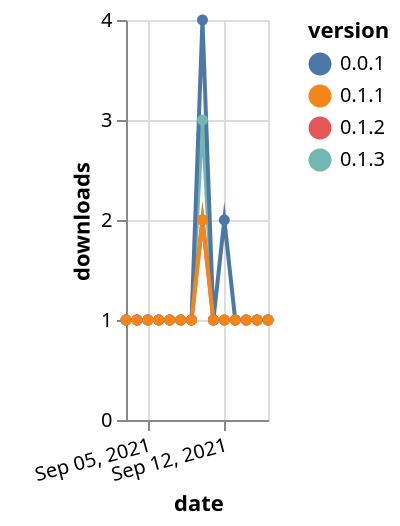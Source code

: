 {"$schema": "https://vega.github.io/schema/vega-lite/v5.json", "description": "A simple bar chart with embedded data.", "data": {"values": [{"date": "2021-09-03", "total": 249, "delta": 1, "version": "0.1.3"}, {"date": "2021-09-04", "total": 250, "delta": 1, "version": "0.1.3"}, {"date": "2021-09-05", "total": 251, "delta": 1, "version": "0.1.3"}, {"date": "2021-09-06", "total": 252, "delta": 1, "version": "0.1.3"}, {"date": "2021-09-07", "total": 253, "delta": 1, "version": "0.1.3"}, {"date": "2021-09-08", "total": 254, "delta": 1, "version": "0.1.3"}, {"date": "2021-09-09", "total": 255, "delta": 1, "version": "0.1.3"}, {"date": "2021-09-10", "total": 258, "delta": 3, "version": "0.1.3"}, {"date": "2021-09-11", "total": 259, "delta": 1, "version": "0.1.3"}, {"date": "2021-09-12", "total": 260, "delta": 1, "version": "0.1.3"}, {"date": "2021-09-13", "total": 261, "delta": 1, "version": "0.1.3"}, {"date": "2021-09-14", "total": 262, "delta": 1, "version": "0.1.3"}, {"date": "2021-09-15", "total": 263, "delta": 1, "version": "0.1.3"}, {"date": "2021-09-16", "total": 264, "delta": 1, "version": "0.1.3"}, {"date": "2021-09-03", "total": 188, "delta": 1, "version": "0.1.2"}, {"date": "2021-09-04", "total": 189, "delta": 1, "version": "0.1.2"}, {"date": "2021-09-05", "total": 190, "delta": 1, "version": "0.1.2"}, {"date": "2021-09-06", "total": 191, "delta": 1, "version": "0.1.2"}, {"date": "2021-09-07", "total": 192, "delta": 1, "version": "0.1.2"}, {"date": "2021-09-08", "total": 193, "delta": 1, "version": "0.1.2"}, {"date": "2021-09-09", "total": 194, "delta": 1, "version": "0.1.2"}, {"date": "2021-09-10", "total": 196, "delta": 2, "version": "0.1.2"}, {"date": "2021-09-11", "total": 197, "delta": 1, "version": "0.1.2"}, {"date": "2021-09-12", "total": 198, "delta": 1, "version": "0.1.2"}, {"date": "2021-09-13", "total": 199, "delta": 1, "version": "0.1.2"}, {"date": "2021-09-14", "total": 200, "delta": 1, "version": "0.1.2"}, {"date": "2021-09-15", "total": 201, "delta": 1, "version": "0.1.2"}, {"date": "2021-09-16", "total": 202, "delta": 1, "version": "0.1.2"}, {"date": "2021-09-03", "total": 517, "delta": 1, "version": "0.0.1"}, {"date": "2021-09-04", "total": 518, "delta": 1, "version": "0.0.1"}, {"date": "2021-09-05", "total": 519, "delta": 1, "version": "0.0.1"}, {"date": "2021-09-06", "total": 520, "delta": 1, "version": "0.0.1"}, {"date": "2021-09-07", "total": 521, "delta": 1, "version": "0.0.1"}, {"date": "2021-09-08", "total": 522, "delta": 1, "version": "0.0.1"}, {"date": "2021-09-09", "total": 523, "delta": 1, "version": "0.0.1"}, {"date": "2021-09-10", "total": 527, "delta": 4, "version": "0.0.1"}, {"date": "2021-09-11", "total": 528, "delta": 1, "version": "0.0.1"}, {"date": "2021-09-12", "total": 530, "delta": 2, "version": "0.0.1"}, {"date": "2021-09-13", "total": 531, "delta": 1, "version": "0.0.1"}, {"date": "2021-09-14", "total": 532, "delta": 1, "version": "0.0.1"}, {"date": "2021-09-15", "total": 533, "delta": 1, "version": "0.0.1"}, {"date": "2021-09-16", "total": 534, "delta": 1, "version": "0.0.1"}, {"date": "2021-09-03", "total": 187, "delta": 1, "version": "0.1.1"}, {"date": "2021-09-04", "total": 188, "delta": 1, "version": "0.1.1"}, {"date": "2021-09-05", "total": 189, "delta": 1, "version": "0.1.1"}, {"date": "2021-09-06", "total": 190, "delta": 1, "version": "0.1.1"}, {"date": "2021-09-07", "total": 191, "delta": 1, "version": "0.1.1"}, {"date": "2021-09-08", "total": 192, "delta": 1, "version": "0.1.1"}, {"date": "2021-09-09", "total": 193, "delta": 1, "version": "0.1.1"}, {"date": "2021-09-10", "total": 195, "delta": 2, "version": "0.1.1"}, {"date": "2021-09-11", "total": 196, "delta": 1, "version": "0.1.1"}, {"date": "2021-09-12", "total": 197, "delta": 1, "version": "0.1.1"}, {"date": "2021-09-13", "total": 198, "delta": 1, "version": "0.1.1"}, {"date": "2021-09-14", "total": 199, "delta": 1, "version": "0.1.1"}, {"date": "2021-09-15", "total": 200, "delta": 1, "version": "0.1.1"}, {"date": "2021-09-16", "total": 201, "delta": 1, "version": "0.1.1"}]}, "width": "container", "mark": {"type": "line", "point": {"filled": true}}, "encoding": {"x": {"field": "date", "type": "temporal", "timeUnit": "yearmonthdate", "title": "date", "axis": {"labelAngle": -15}}, "y": {"field": "delta", "type": "quantitative", "title": "downloads"}, "color": {"field": "version", "type": "nominal"}, "tooltip": {"field": "delta"}}}